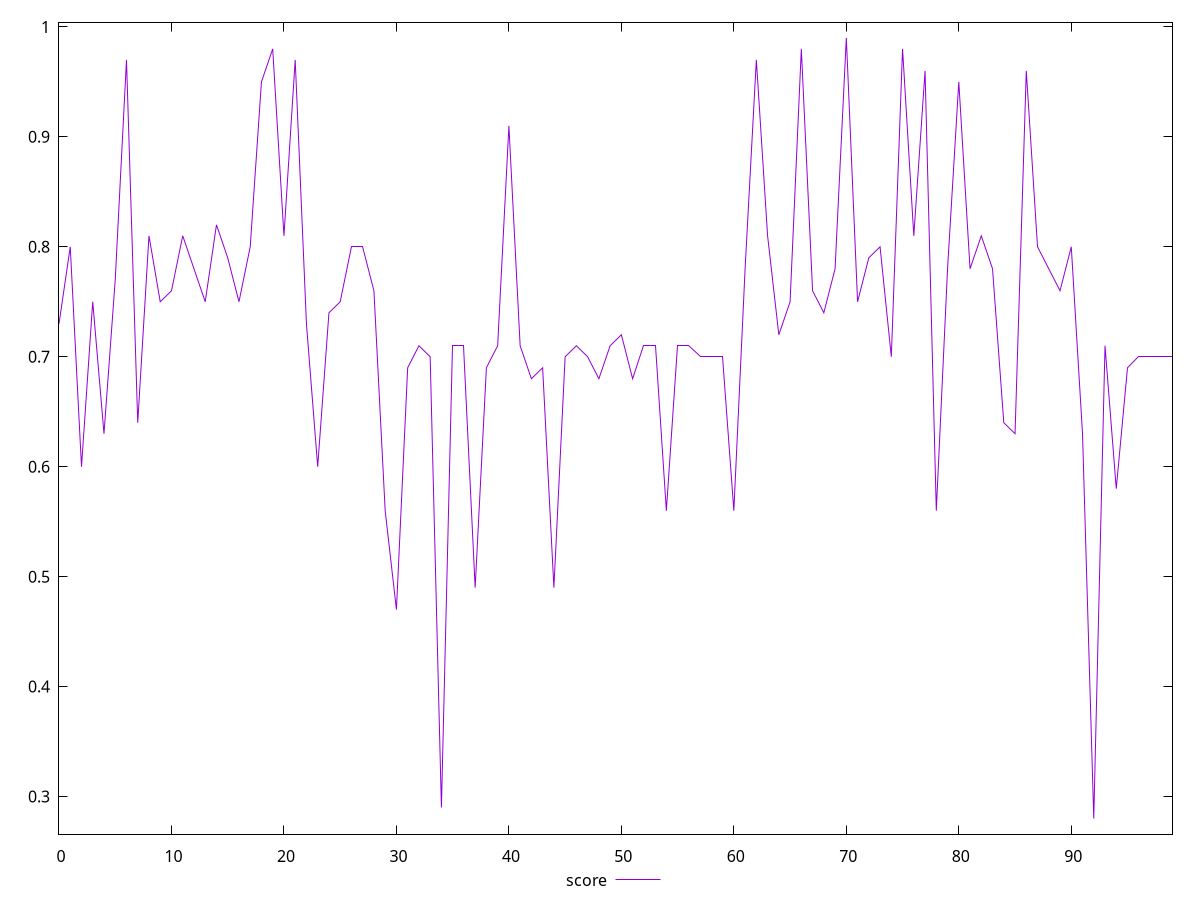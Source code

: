reset

$score <<EOF
0 0.73
1 0.8
2 0.6
3 0.75
4 0.63
5 0.77
6 0.97
7 0.64
8 0.81
9 0.75
10 0.76
11 0.81
12 0.78
13 0.75
14 0.82
15 0.79
16 0.75
17 0.8
18 0.95
19 0.98
20 0.81
21 0.97
22 0.73
23 0.6
24 0.74
25 0.75
26 0.8
27 0.8
28 0.76
29 0.56
30 0.47
31 0.69
32 0.71
33 0.7
34 0.29
35 0.71
36 0.71
37 0.49
38 0.69
39 0.71
40 0.91
41 0.71
42 0.68
43 0.69
44 0.49
45 0.7
46 0.71
47 0.7
48 0.68
49 0.71
50 0.72
51 0.68
52 0.71
53 0.71
54 0.56
55 0.71
56 0.71
57 0.7
58 0.7
59 0.7
60 0.56
61 0.78
62 0.97
63 0.81
64 0.72
65 0.75
66 0.98
67 0.76
68 0.74
69 0.78
70 0.99
71 0.75
72 0.79
73 0.8
74 0.7
75 0.98
76 0.81
77 0.96
78 0.56
79 0.78
80 0.95
81 0.78
82 0.81
83 0.78
84 0.64
85 0.63
86 0.96
87 0.8
88 0.78
89 0.76
90 0.8
91 0.63
92 0.28
93 0.71
94 0.58
95 0.69
96 0.7
97 0.7
98 0.7
99 0.7
EOF

set key outside below
set xrange [0:99]
set yrange [0.26580000000000004:1.0042]
set trange [0.26580000000000004:1.0042]
set terminal svg size 640, 500 enhanced background rgb 'white'
set output "reprap/first-cpu-idle/samples/pages+cached+noexternal/score/values.svg"

plot $score title "score" with line

reset
